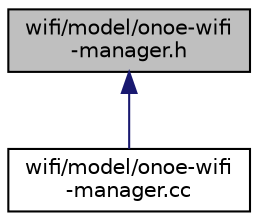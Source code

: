 digraph "wifi/model/onoe-wifi-manager.h"
{
  edge [fontname="Helvetica",fontsize="10",labelfontname="Helvetica",labelfontsize="10"];
  node [fontname="Helvetica",fontsize="10",shape=record];
  Node1 [label="wifi/model/onoe-wifi\l-manager.h",height=0.2,width=0.4,color="black", fillcolor="grey75", style="filled", fontcolor="black"];
  Node1 -> Node2 [dir="back",color="midnightblue",fontsize="10",style="solid"];
  Node2 [label="wifi/model/onoe-wifi\l-manager.cc",height=0.2,width=0.4,color="black", fillcolor="white", style="filled",URL="$d5/d07/onoe-wifi-manager_8cc.html"];
}

